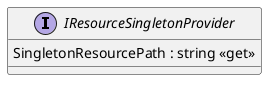 @startuml
interface IResourceSingletonProvider {
    SingletonResourcePath : string <<get>>
}
@enduml
